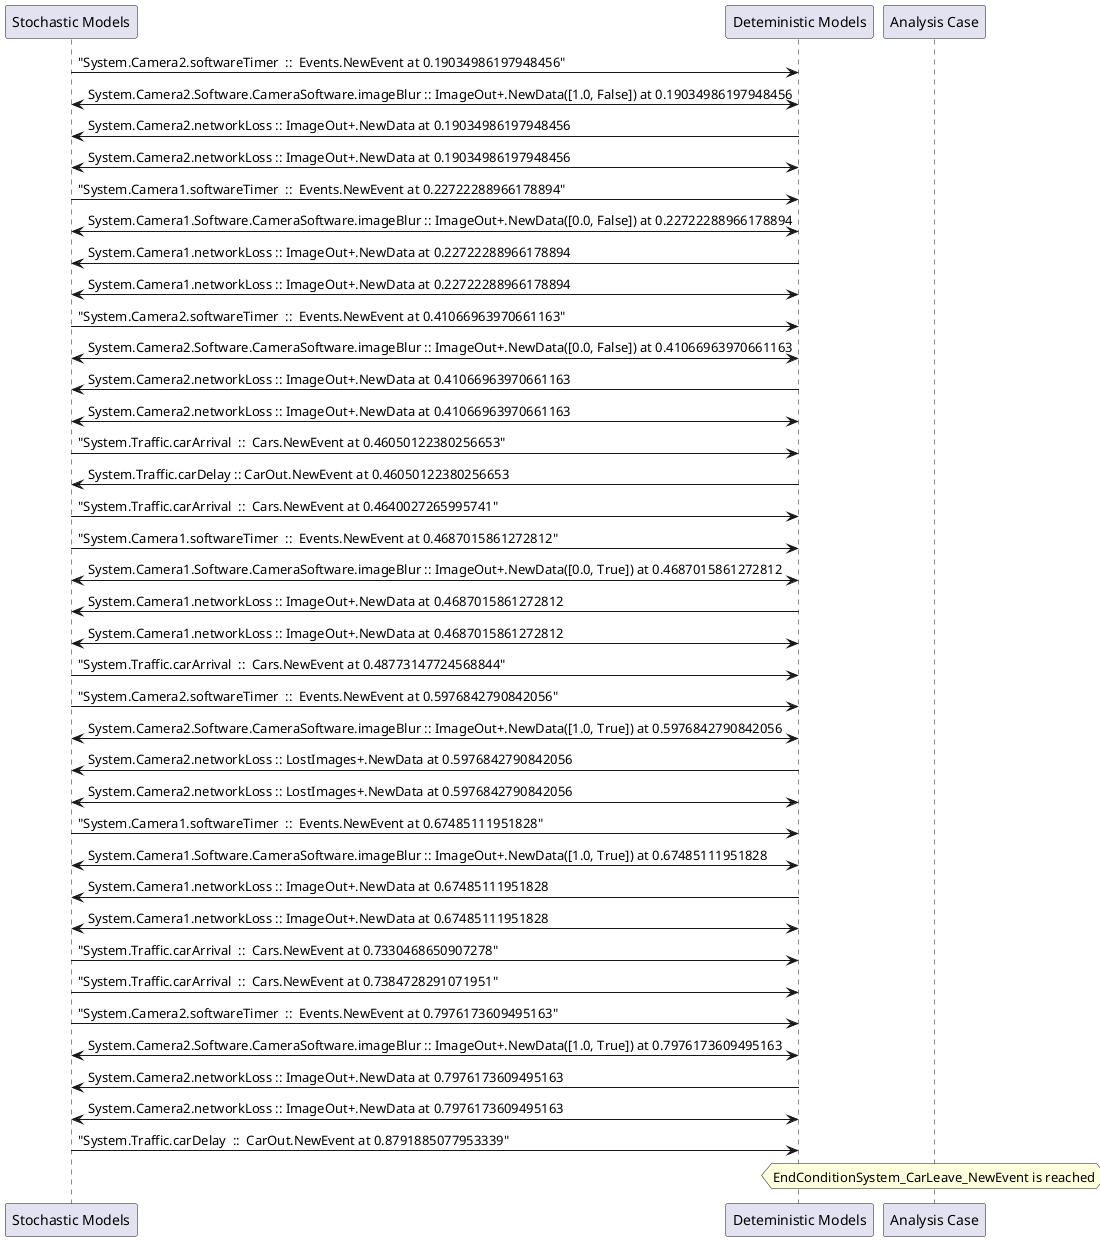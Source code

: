 
	@startuml
	participant "Stochastic Models" as stochmodel
	participant "Deteministic Models" as detmodel
	participant "Analysis Case" as analysis
	{19613_stop} stochmodel -> detmodel : "System.Camera2.softwareTimer  ::  Events.NewEvent at 0.19034986197948456"
detmodel <-> stochmodel : System.Camera2.Software.CameraSoftware.imageBlur :: ImageOut+.NewData([1.0, False]) at 0.19034986197948456
detmodel -> stochmodel : System.Camera2.networkLoss :: ImageOut+.NewData at 0.19034986197948456
detmodel <-> stochmodel : System.Camera2.networkLoss :: ImageOut+.NewData at 0.19034986197948456
{19598_stop} stochmodel -> detmodel : "System.Camera1.softwareTimer  ::  Events.NewEvent at 0.22722288966178894"
detmodel <-> stochmodel : System.Camera1.Software.CameraSoftware.imageBlur :: ImageOut+.NewData([0.0, False]) at 0.22722288966178894
detmodel -> stochmodel : System.Camera1.networkLoss :: ImageOut+.NewData at 0.22722288966178894
detmodel <-> stochmodel : System.Camera1.networkLoss :: ImageOut+.NewData at 0.22722288966178894
{19614_stop} stochmodel -> detmodel : "System.Camera2.softwareTimer  ::  Events.NewEvent at 0.41066963970661163"
detmodel <-> stochmodel : System.Camera2.Software.CameraSoftware.imageBlur :: ImageOut+.NewData([0.0, False]) at 0.41066963970661163
detmodel -> stochmodel : System.Camera2.networkLoss :: ImageOut+.NewData at 0.41066963970661163
detmodel <-> stochmodel : System.Camera2.networkLoss :: ImageOut+.NewData at 0.41066963970661163
{19629_stop} stochmodel -> detmodel : "System.Traffic.carArrival  ::  Cars.NewEvent at 0.46050122380256653"
{19641_start} detmodel -> stochmodel : System.Traffic.carDelay :: CarOut.NewEvent at 0.46050122380256653
{19630_stop} stochmodel -> detmodel : "System.Traffic.carArrival  ::  Cars.NewEvent at 0.4640027265995741"
{19599_stop} stochmodel -> detmodel : "System.Camera1.softwareTimer  ::  Events.NewEvent at 0.4687015861272812"
detmodel <-> stochmodel : System.Camera1.Software.CameraSoftware.imageBlur :: ImageOut+.NewData([0.0, True]) at 0.4687015861272812
detmodel -> stochmodel : System.Camera1.networkLoss :: ImageOut+.NewData at 0.4687015861272812
detmodel <-> stochmodel : System.Camera1.networkLoss :: ImageOut+.NewData at 0.4687015861272812
{19631_stop} stochmodel -> detmodel : "System.Traffic.carArrival  ::  Cars.NewEvent at 0.48773147724568844"
{19615_stop} stochmodel -> detmodel : "System.Camera2.softwareTimer  ::  Events.NewEvent at 0.5976842790842056"
detmodel <-> stochmodel : System.Camera2.Software.CameraSoftware.imageBlur :: ImageOut+.NewData([1.0, True]) at 0.5976842790842056
detmodel -> stochmodel : System.Camera2.networkLoss :: LostImages+.NewData at 0.5976842790842056
detmodel <-> stochmodel : System.Camera2.networkLoss :: LostImages+.NewData at 0.5976842790842056
{19600_stop} stochmodel -> detmodel : "System.Camera1.softwareTimer  ::  Events.NewEvent at 0.67485111951828"
detmodel <-> stochmodel : System.Camera1.Software.CameraSoftware.imageBlur :: ImageOut+.NewData([1.0, True]) at 0.67485111951828
detmodel -> stochmodel : System.Camera1.networkLoss :: ImageOut+.NewData at 0.67485111951828
detmodel <-> stochmodel : System.Camera1.networkLoss :: ImageOut+.NewData at 0.67485111951828
{19632_stop} stochmodel -> detmodel : "System.Traffic.carArrival  ::  Cars.NewEvent at 0.7330468650907278"
{19633_stop} stochmodel -> detmodel : "System.Traffic.carArrival  ::  Cars.NewEvent at 0.7384728291071951"
{19616_stop} stochmodel -> detmodel : "System.Camera2.softwareTimer  ::  Events.NewEvent at 0.7976173609495163"
detmodel <-> stochmodel : System.Camera2.Software.CameraSoftware.imageBlur :: ImageOut+.NewData([1.0, True]) at 0.7976173609495163
detmodel -> stochmodel : System.Camera2.networkLoss :: ImageOut+.NewData at 0.7976173609495163
detmodel <-> stochmodel : System.Camera2.networkLoss :: ImageOut+.NewData at 0.7976173609495163
{19641_stop} stochmodel -> detmodel : "System.Traffic.carDelay  ::  CarOut.NewEvent at 0.8791885077953339"
{19641_start} <-> {19641_stop} : delay
hnote over analysis 
EndConditionSystem_CarLeave_NewEvent is reached
endnote
@enduml